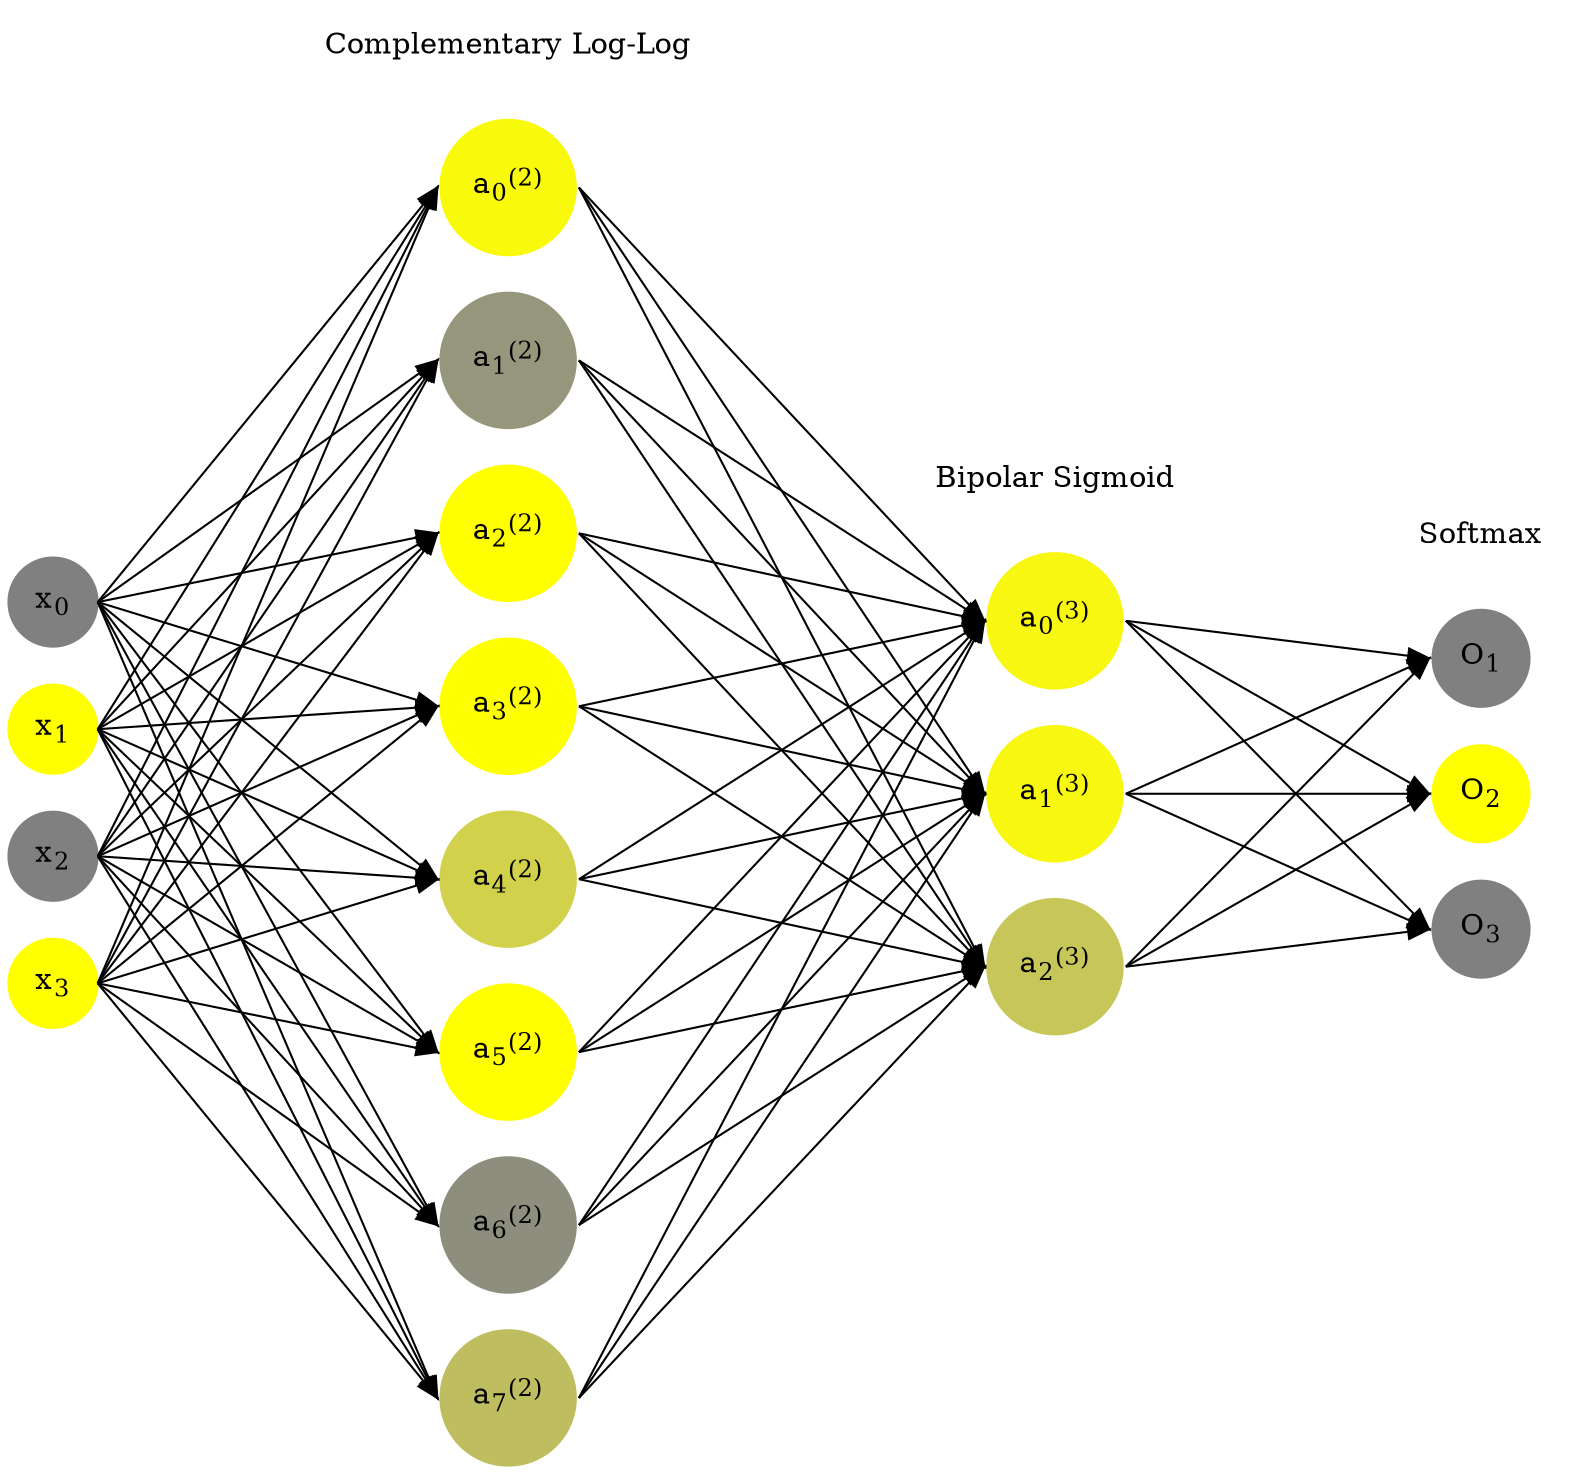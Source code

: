 digraph G {
	rankdir = LR;
	splines=false;
	edge[style=invis];
	ranksep= 1.4;
	{
	node [shape=circle, color="0.1667, 0.0, 0.5", style=filled, fillcolor="0.1667, 0.0, 0.5"];
	x0 [label=<x<sub>0</sub>>];
	}
	{
	node [shape=circle, color="0.1667, 1.0, 1.0", style=filled, fillcolor="0.1667, 1.0, 1.0"];
	x1 [label=<x<sub>1</sub>>];
	}
	{
	node [shape=circle, color="0.1667, 0.0, 0.5", style=filled, fillcolor="0.1667, 0.0, 0.5"];
	x2 [label=<x<sub>2</sub>>];
	}
	{
	node [shape=circle, color="0.1667, 1.0, 1.0", style=filled, fillcolor="0.1667, 1.0, 1.0"];
	x3 [label=<x<sub>3</sub>>];
	}
	{
	node [shape=circle, color="0.1667, 0.949008, 0.974504", style=filled, fillcolor="0.1667, 0.949008, 0.974504"];
	a02 [label=<a<sub>0</sub><sup>(2)</sup>>];
	}
	{
	node [shape=circle, color="0.1667, 0.172887, 0.586443", style=filled, fillcolor="0.1667, 0.172887, 0.586443"];
	a12 [label=<a<sub>1</sub><sup>(2)</sup>>];
	}
	{
	node [shape=circle, color="0.1667, 1.000000, 1.000000", style=filled, fillcolor="0.1667, 1.000000, 1.000000"];
	a22 [label=<a<sub>2</sub><sup>(2)</sup>>];
	}
	{
	node [shape=circle, color="0.1667, 0.992559, 0.996280", style=filled, fillcolor="0.1667, 0.992559, 0.996280"];
	a32 [label=<a<sub>3</sub><sup>(2)</sup>>];
	}
	{
	node [shape=circle, color="0.1667, 0.635609, 0.817805", style=filled, fillcolor="0.1667, 0.635609, 0.817805"];
	a42 [label=<a<sub>4</sub><sup>(2)</sup>>];
	}
	{
	node [shape=circle, color="0.1667, 1.000000, 1.000000", style=filled, fillcolor="0.1667, 1.000000, 1.000000"];
	a52 [label=<a<sub>5</sub><sup>(2)</sup>>];
	}
	{
	node [shape=circle, color="0.1667, 0.110698, 0.555349", style=filled, fillcolor="0.1667, 0.110698, 0.555349"];
	a62 [label=<a<sub>6</sub><sup>(2)</sup>>];
	}
	{
	node [shape=circle, color="0.1667, 0.486565, 0.743283", style=filled, fillcolor="0.1667, 0.486565, 0.743283"];
	a72 [label=<a<sub>7</sub><sup>(2)</sup>>];
	}
	{
	node [shape=circle, color="0.1667, 0.930093, 0.965046", style=filled, fillcolor="0.1667, 0.930093, 0.965046"];
	a03 [label=<a<sub>0</sub><sup>(3)</sup>>];
	}
	{
	node [shape=circle, color="0.1667, 0.933888, 0.966944", style=filled, fillcolor="0.1667, 0.933888, 0.966944"];
	a13 [label=<a<sub>1</sub><sup>(3)</sup>>];
	}
	{
	node [shape=circle, color="0.1667, 0.550884, 0.775442", style=filled, fillcolor="0.1667, 0.550884, 0.775442"];
	a23 [label=<a<sub>2</sub><sup>(3)</sup>>];
	}
	{
	node [shape=circle, color="0.1667, 0.0, 0.5", style=filled, fillcolor="0.1667, 0.0, 0.5"];
	O1 [label=<O<sub>1</sub>>];
	}
	{
	node [shape=circle, color="0.1667, 1.0, 1.0", style=filled, fillcolor="0.1667, 1.0, 1.0"];
	O2 [label=<O<sub>2</sub>>];
	}
	{
	node [shape=circle, color="0.1667, 0.0, 0.5", style=filled, fillcolor="0.1667, 0.0, 0.5"];
	O3 [label=<O<sub>3</sub>>];
	}
	{
	rank=same;
	x0->x1->x2->x3;
	}
	{
	rank=same;
	a02->a12->a22->a32->a42->a52->a62->a72;
	}
	{
	rank=same;
	a03->a13->a23;
	}
	{
	rank=same;
	O1->O2->O3;
	}
	l1 [shape=plaintext,label="Complementary Log-Log"];
	l1->a02;
	{rank=same; l1;a02};
	l2 [shape=plaintext,label="Bipolar Sigmoid"];
	l2->a03;
	{rank=same; l2;a03};
	l3 [shape=plaintext,label="Softmax"];
	l3->O1;
	{rank=same; l3;O1};
edge[style=solid, tailport=e, headport=w];
	{x0;x1;x2;x3} -> {a02;a12;a22;a32;a42;a52;a62;a72};
	{a02;a12;a22;a32;a42;a52;a62;a72} -> {a03;a13;a23};
	{a03;a13;a23} -> {O1,O2,O3};
}
